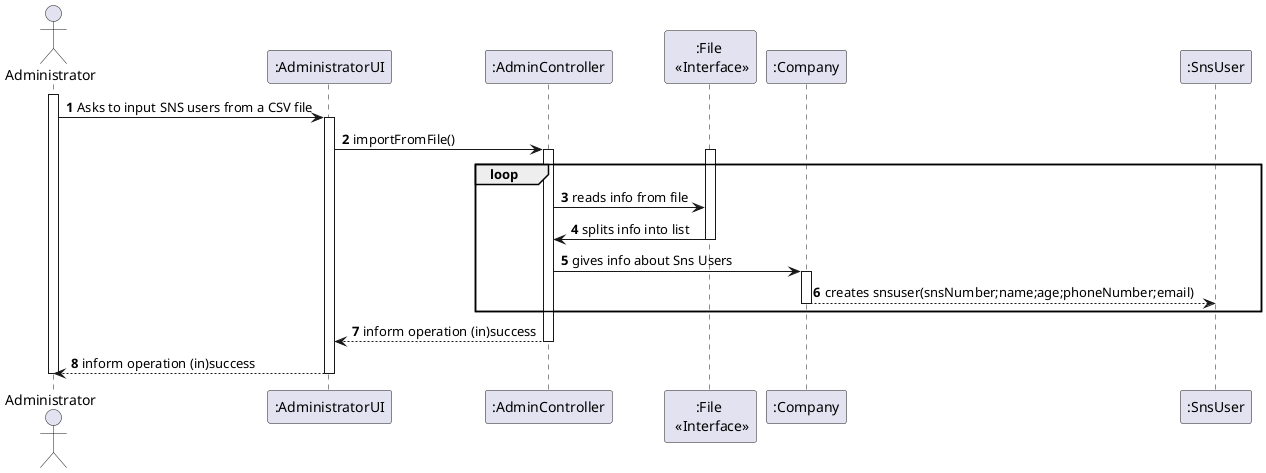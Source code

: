 @startuml
autonumber

actor "Administrator" as ADM

participant ":AdministratorUI" as UI
participant ":AdminController" as CTRL
participant ":File \n <<Interface>>" as FILE
participant ":Company" as ORG
participant ":SnsUser" as USER


activate ADM
ADM -> UI :Asks to input SNS users from a CSV file
activate UI
UI -> CTRL: importFromFile()
activate CTRL
 loop
activate FILE
CTRL -> FILE: reads info from file
FILE -> CTRL: splits info into list
deactivate FILE
CTRL -> ORG: gives info about Sns Users
activate ORG
ORG --> USER:creates snsuser(snsNumber;name;age;phoneNumber;email)
deactivate ORG
end loop
CTRL --> UI: inform operation (in)success
deactivate CTRL
UI --> ADM: inform operation (in)success
deactivate UI

deactivate ADM


@enduml